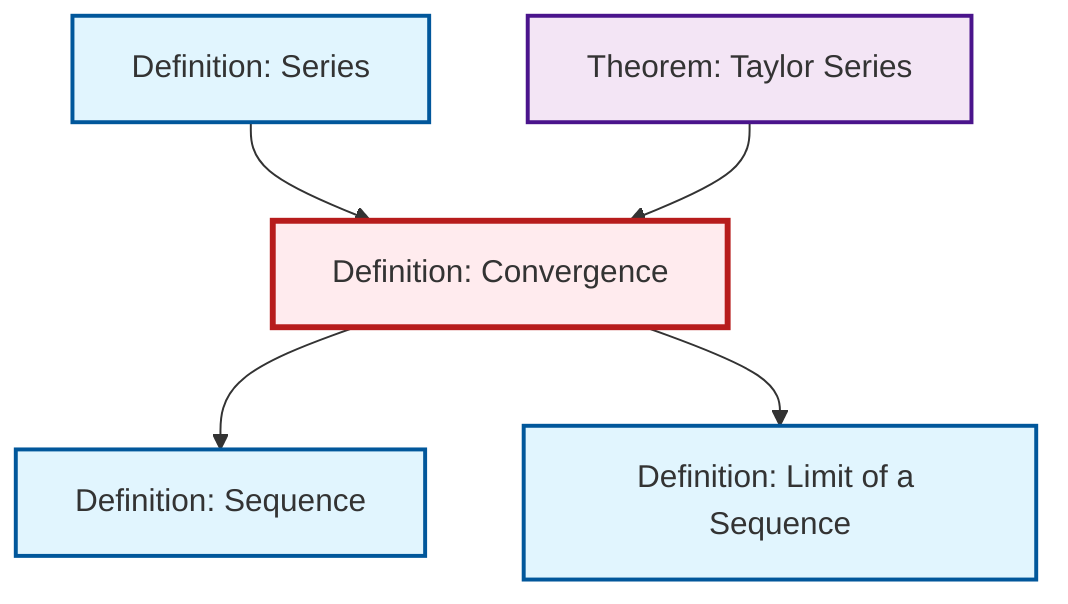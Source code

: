 graph TD
    classDef definition fill:#e1f5fe,stroke:#01579b,stroke-width:2px
    classDef theorem fill:#f3e5f5,stroke:#4a148c,stroke-width:2px
    classDef axiom fill:#fff3e0,stroke:#e65100,stroke-width:2px
    classDef example fill:#e8f5e9,stroke:#1b5e20,stroke-width:2px
    classDef current fill:#ffebee,stroke:#b71c1c,stroke-width:3px
    def-limit["Definition: Limit of a Sequence"]:::definition
    def-series["Definition: Series"]:::definition
    def-convergence["Definition: Convergence"]:::definition
    def-sequence["Definition: Sequence"]:::definition
    thm-taylor-series["Theorem: Taylor Series"]:::theorem
    def-convergence --> def-sequence
    def-series --> def-convergence
    thm-taylor-series --> def-convergence
    def-convergence --> def-limit
    class def-convergence current